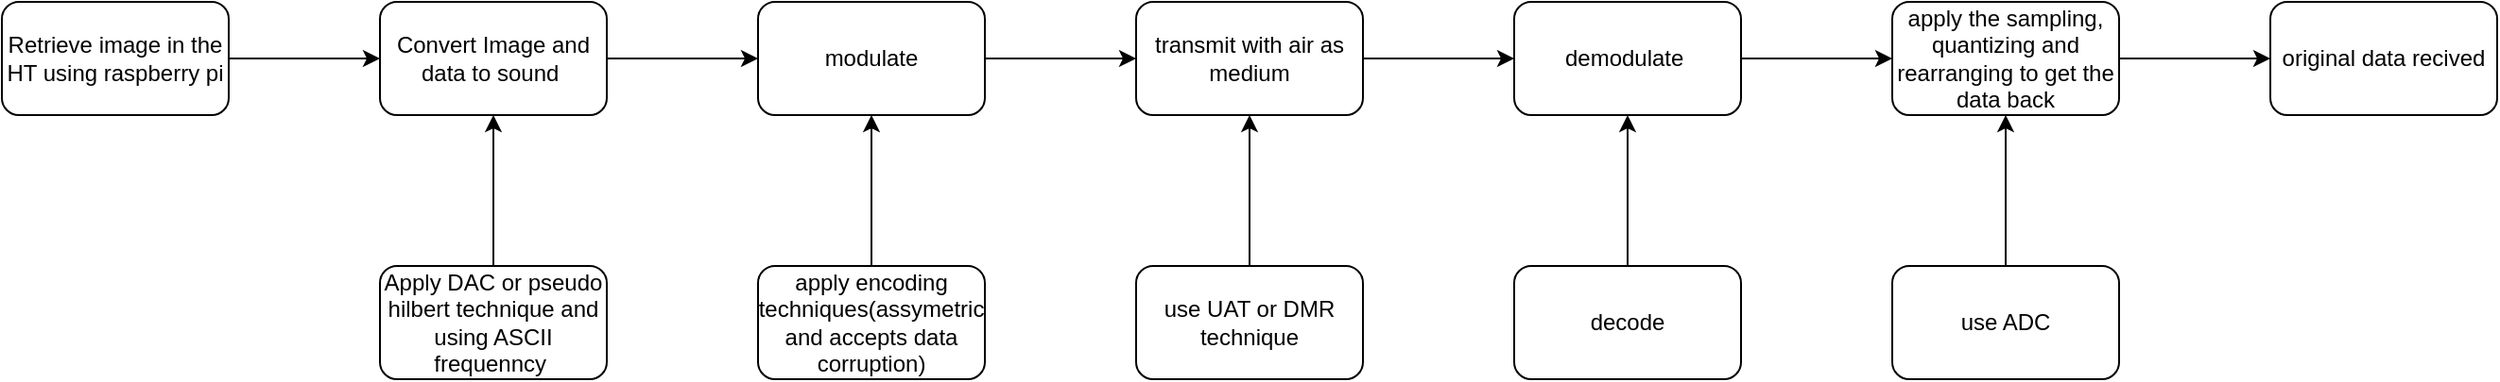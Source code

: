 <mxfile version="20.4.1" type="github">
  <diagram id="vhWuL1RMS16rMnkF5TfM" name="Page-1">
    <mxGraphModel dx="2128" dy="621" grid="1" gridSize="10" guides="1" tooltips="1" connect="1" arrows="1" fold="1" page="1" pageScale="1" pageWidth="850" pageHeight="1100" math="0" shadow="0">
      <root>
        <mxCell id="0" />
        <mxCell id="1" parent="0" />
        <mxCell id="vGU7ScyhxmTdvAj9PNUP-1" value="" style="edgeStyle=orthogonalEdgeStyle;rounded=0;orthogonalLoop=1;jettySize=auto;html=1;" edge="1" parent="1" source="vGU7ScyhxmTdvAj9PNUP-4" target="vGU7ScyhxmTdvAj9PNUP-7">
          <mxGeometry relative="1" as="geometry" />
        </mxCell>
        <mxCell id="vGU7ScyhxmTdvAj9PNUP-2" value="" style="edgeStyle=orthogonalEdgeStyle;rounded=0;orthogonalLoop=1;jettySize=auto;html=1;" edge="1" parent="1" source="vGU7ScyhxmTdvAj9PNUP-18" target="vGU7ScyhxmTdvAj9PNUP-4">
          <mxGeometry relative="1" as="geometry" />
        </mxCell>
        <mxCell id="vGU7ScyhxmTdvAj9PNUP-3" value="" style="edgeStyle=orthogonalEdgeStyle;rounded=0;orthogonalLoop=1;jettySize=auto;html=1;" edge="1" parent="1" source="vGU7ScyhxmTdvAj9PNUP-23" target="vGU7ScyhxmTdvAj9PNUP-4">
          <mxGeometry relative="1" as="geometry" />
        </mxCell>
        <mxCell id="vGU7ScyhxmTdvAj9PNUP-4" value="Convert Image and data to sound&amp;nbsp;" style="rounded=1;whiteSpace=wrap;html=1;" vertex="1" parent="1">
          <mxGeometry x="-400" y="330" width="120" height="60" as="geometry" />
        </mxCell>
        <mxCell id="vGU7ScyhxmTdvAj9PNUP-5" value="" style="edgeStyle=orthogonalEdgeStyle;rounded=0;orthogonalLoop=1;jettySize=auto;html=1;" edge="1" parent="1" source="vGU7ScyhxmTdvAj9PNUP-7" target="vGU7ScyhxmTdvAj9PNUP-10">
          <mxGeometry relative="1" as="geometry" />
        </mxCell>
        <mxCell id="vGU7ScyhxmTdvAj9PNUP-6" value="" style="edgeStyle=orthogonalEdgeStyle;rounded=0;orthogonalLoop=1;jettySize=auto;html=1;" edge="1" parent="1" source="vGU7ScyhxmTdvAj9PNUP-19" target="vGU7ScyhxmTdvAj9PNUP-7">
          <mxGeometry relative="1" as="geometry" />
        </mxCell>
        <mxCell id="vGU7ScyhxmTdvAj9PNUP-7" value="modulate" style="whiteSpace=wrap;html=1;rounded=1;" vertex="1" parent="1">
          <mxGeometry x="-200" y="330" width="120" height="60" as="geometry" />
        </mxCell>
        <mxCell id="vGU7ScyhxmTdvAj9PNUP-8" value="" style="edgeStyle=orthogonalEdgeStyle;rounded=0;orthogonalLoop=1;jettySize=auto;html=1;" edge="1" parent="1" source="vGU7ScyhxmTdvAj9PNUP-10" target="vGU7ScyhxmTdvAj9PNUP-13">
          <mxGeometry relative="1" as="geometry" />
        </mxCell>
        <mxCell id="vGU7ScyhxmTdvAj9PNUP-9" value="" style="edgeStyle=orthogonalEdgeStyle;rounded=0;orthogonalLoop=1;jettySize=auto;html=1;" edge="1" parent="1" source="vGU7ScyhxmTdvAj9PNUP-20" target="vGU7ScyhxmTdvAj9PNUP-10">
          <mxGeometry relative="1" as="geometry" />
        </mxCell>
        <mxCell id="vGU7ScyhxmTdvAj9PNUP-10" value="transmit with air as medium" style="whiteSpace=wrap;html=1;rounded=1;" vertex="1" parent="1">
          <mxGeometry y="330" width="120" height="60" as="geometry" />
        </mxCell>
        <mxCell id="vGU7ScyhxmTdvAj9PNUP-11" value="" style="edgeStyle=orthogonalEdgeStyle;rounded=0;orthogonalLoop=1;jettySize=auto;html=1;" edge="1" parent="1" source="vGU7ScyhxmTdvAj9PNUP-13" target="vGU7ScyhxmTdvAj9PNUP-16">
          <mxGeometry relative="1" as="geometry" />
        </mxCell>
        <mxCell id="vGU7ScyhxmTdvAj9PNUP-12" value="" style="edgeStyle=orthogonalEdgeStyle;rounded=0;orthogonalLoop=1;jettySize=auto;html=1;" edge="1" parent="1" source="vGU7ScyhxmTdvAj9PNUP-21" target="vGU7ScyhxmTdvAj9PNUP-13">
          <mxGeometry relative="1" as="geometry" />
        </mxCell>
        <mxCell id="vGU7ScyhxmTdvAj9PNUP-13" value="demodulate&amp;nbsp;" style="whiteSpace=wrap;html=1;rounded=1;" vertex="1" parent="1">
          <mxGeometry x="200" y="330" width="120" height="60" as="geometry" />
        </mxCell>
        <mxCell id="vGU7ScyhxmTdvAj9PNUP-14" value="" style="edgeStyle=orthogonalEdgeStyle;rounded=0;orthogonalLoop=1;jettySize=auto;html=1;" edge="1" parent="1" source="vGU7ScyhxmTdvAj9PNUP-16" target="vGU7ScyhxmTdvAj9PNUP-17">
          <mxGeometry relative="1" as="geometry" />
        </mxCell>
        <mxCell id="vGU7ScyhxmTdvAj9PNUP-15" value="" style="edgeStyle=orthogonalEdgeStyle;rounded=0;orthogonalLoop=1;jettySize=auto;html=1;" edge="1" parent="1" source="vGU7ScyhxmTdvAj9PNUP-22" target="vGU7ScyhxmTdvAj9PNUP-16">
          <mxGeometry relative="1" as="geometry" />
        </mxCell>
        <mxCell id="vGU7ScyhxmTdvAj9PNUP-16" value="apply the sampling, quantizing and rearranging to get the data back" style="whiteSpace=wrap;html=1;rounded=1;" vertex="1" parent="1">
          <mxGeometry x="400" y="330" width="120" height="60" as="geometry" />
        </mxCell>
        <mxCell id="vGU7ScyhxmTdvAj9PNUP-17" value="original data recived" style="whiteSpace=wrap;html=1;rounded=1;" vertex="1" parent="1">
          <mxGeometry x="600" y="330" width="120" height="60" as="geometry" />
        </mxCell>
        <mxCell id="vGU7ScyhxmTdvAj9PNUP-18" value="Apply DAC or pseudo hilbert technique and using ASCII frequenncy&amp;nbsp;" style="rounded=1;whiteSpace=wrap;html=1;" vertex="1" parent="1">
          <mxGeometry x="-400" y="470" width="120" height="60" as="geometry" />
        </mxCell>
        <mxCell id="vGU7ScyhxmTdvAj9PNUP-19" value="apply encoding techniques(assymetric and accepts data corruption)" style="whiteSpace=wrap;html=1;rounded=1;" vertex="1" parent="1">
          <mxGeometry x="-200" y="470" width="120" height="60" as="geometry" />
        </mxCell>
        <mxCell id="vGU7ScyhxmTdvAj9PNUP-20" value="use UAT or DMR technique" style="whiteSpace=wrap;html=1;rounded=1;" vertex="1" parent="1">
          <mxGeometry y="470" width="120" height="60" as="geometry" />
        </mxCell>
        <mxCell id="vGU7ScyhxmTdvAj9PNUP-21" value="decode" style="whiteSpace=wrap;html=1;rounded=1;" vertex="1" parent="1">
          <mxGeometry x="200" y="470" width="120" height="60" as="geometry" />
        </mxCell>
        <mxCell id="vGU7ScyhxmTdvAj9PNUP-22" value="use ADC" style="whiteSpace=wrap;html=1;rounded=1;" vertex="1" parent="1">
          <mxGeometry x="400" y="470" width="120" height="60" as="geometry" />
        </mxCell>
        <mxCell id="vGU7ScyhxmTdvAj9PNUP-23" value="Retrieve image in the HT using raspberry pi" style="rounded=1;whiteSpace=wrap;html=1;" vertex="1" parent="1">
          <mxGeometry x="-600" y="330" width="120" height="60" as="geometry" />
        </mxCell>
      </root>
    </mxGraphModel>
  </diagram>
</mxfile>
